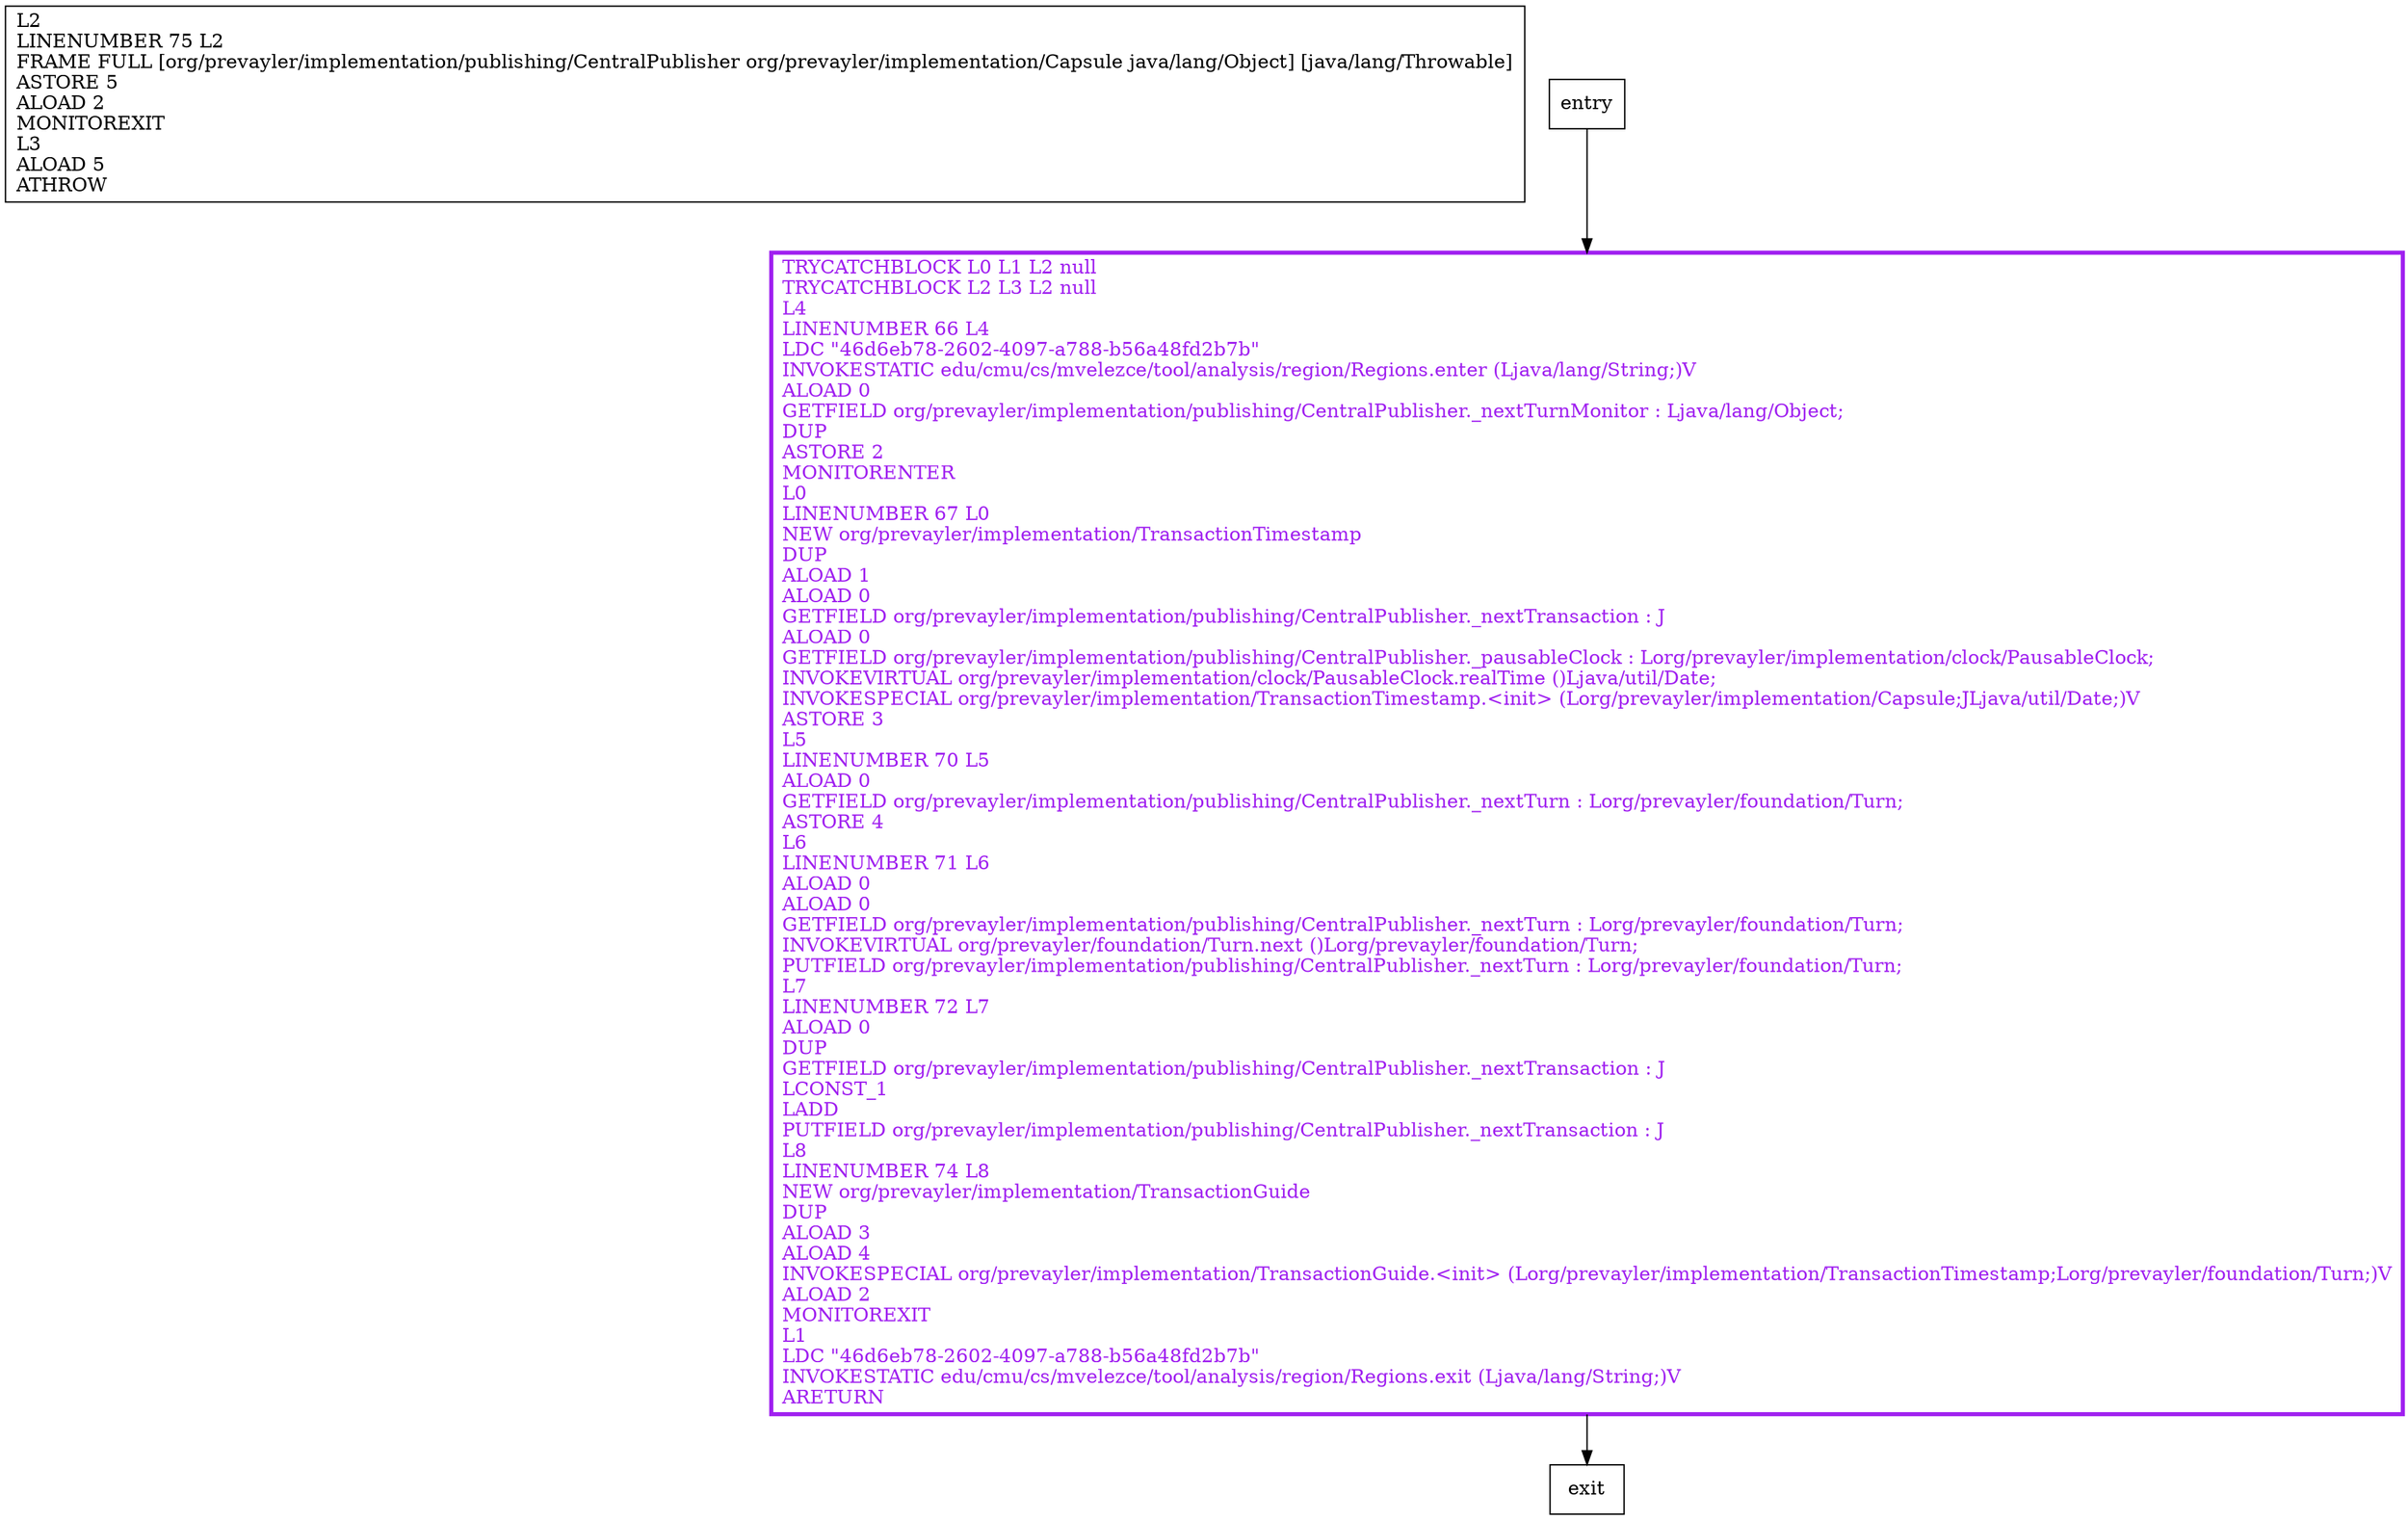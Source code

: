 digraph guideFor {
node [shape=record];
913603950 [label="L2\lLINENUMBER 75 L2\lFRAME FULL [org/prevayler/implementation/publishing/CentralPublisher org/prevayler/implementation/Capsule java/lang/Object] [java/lang/Throwable]\lASTORE 5\lALOAD 2\lMONITOREXIT\lL3\lALOAD 5\lATHROW\l"];
1848383241 [label="TRYCATCHBLOCK L0 L1 L2 null\lTRYCATCHBLOCK L2 L3 L2 null\lL4\lLINENUMBER 66 L4\lLDC \"46d6eb78-2602-4097-a788-b56a48fd2b7b\"\lINVOKESTATIC edu/cmu/cs/mvelezce/tool/analysis/region/Regions.enter (Ljava/lang/String;)V\lALOAD 0\lGETFIELD org/prevayler/implementation/publishing/CentralPublisher._nextTurnMonitor : Ljava/lang/Object;\lDUP\lASTORE 2\lMONITORENTER\lL0\lLINENUMBER 67 L0\lNEW org/prevayler/implementation/TransactionTimestamp\lDUP\lALOAD 1\lALOAD 0\lGETFIELD org/prevayler/implementation/publishing/CentralPublisher._nextTransaction : J\lALOAD 0\lGETFIELD org/prevayler/implementation/publishing/CentralPublisher._pausableClock : Lorg/prevayler/implementation/clock/PausableClock;\lINVOKEVIRTUAL org/prevayler/implementation/clock/PausableClock.realTime ()Ljava/util/Date;\lINVOKESPECIAL org/prevayler/implementation/TransactionTimestamp.\<init\> (Lorg/prevayler/implementation/Capsule;JLjava/util/Date;)V\lASTORE 3\lL5\lLINENUMBER 70 L5\lALOAD 0\lGETFIELD org/prevayler/implementation/publishing/CentralPublisher._nextTurn : Lorg/prevayler/foundation/Turn;\lASTORE 4\lL6\lLINENUMBER 71 L6\lALOAD 0\lALOAD 0\lGETFIELD org/prevayler/implementation/publishing/CentralPublisher._nextTurn : Lorg/prevayler/foundation/Turn;\lINVOKEVIRTUAL org/prevayler/foundation/Turn.next ()Lorg/prevayler/foundation/Turn;\lPUTFIELD org/prevayler/implementation/publishing/CentralPublisher._nextTurn : Lorg/prevayler/foundation/Turn;\lL7\lLINENUMBER 72 L7\lALOAD 0\lDUP\lGETFIELD org/prevayler/implementation/publishing/CentralPublisher._nextTransaction : J\lLCONST_1\lLADD\lPUTFIELD org/prevayler/implementation/publishing/CentralPublisher._nextTransaction : J\lL8\lLINENUMBER 74 L8\lNEW org/prevayler/implementation/TransactionGuide\lDUP\lALOAD 3\lALOAD 4\lINVOKESPECIAL org/prevayler/implementation/TransactionGuide.\<init\> (Lorg/prevayler/implementation/TransactionTimestamp;Lorg/prevayler/foundation/Turn;)V\lALOAD 2\lMONITOREXIT\lL1\lLDC \"46d6eb78-2602-4097-a788-b56a48fd2b7b\"\lINVOKESTATIC edu/cmu/cs/mvelezce/tool/analysis/region/Regions.exit (Ljava/lang/String;)V\lARETURN\l"];
entry;
exit;
entry -> 1848383241;
1848383241 -> exit;
1848383241[fontcolor="purple", penwidth=3, color="purple"];
}
